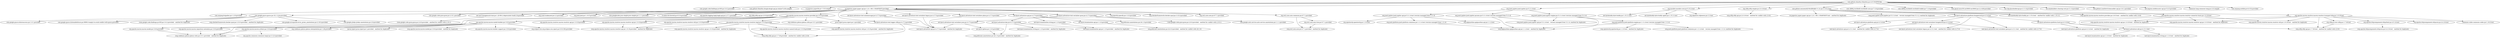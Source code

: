 digraph Slimefun__Slimefun4 {
	"com.github.slimefun:Slimefun:jar:4.9-UNOFFICIAL" -> "com.google.code.findbugs:jsr305:jar:3.0.2:provided" ; 
	"com.github.slimefun:Slimefun:jar:4.9-UNOFFICIAL" -> "com.github.Slimefun.dough:dough-api:jar:cb22e71335:compile" ; 
	"com.github.slimefun:Slimefun:jar:4.9-UNOFFICIAL" -> "io.papermc:paperlib:jar:1.0.8:compile" ; 
	"com.github.slimefun:Slimefun:jar:4.9-UNOFFICIAL" -> "io.papermc.paper:paper-api:jar:1.21.1-R0.1-SNAPSHOT:provided" ; 
	"com.github.slimefun:Slimefun:jar:4.9-UNOFFICIAL" -> "org.junit.jupiter:junit-jupiter:jar:5.11.4:test" ; 
	"com.github.slimefun:Slimefun:jar:4.9-UNOFFICIAL" -> "org.mockito:mockito-core:jar:5.15.2:test" ; 
	"com.github.slimefun:Slimefun:jar:4.9-UNOFFICIAL" -> "org.slf4j:slf4j-simple:jar:2.0.16:test" ; 
	"com.github.slimefun:Slimefun:jar:4.9-UNOFFICIAL" -> "com.github.seeseemelk:MockBukkit-v1.21:jar:3.133.2:test" ; 
	"com.github.slimefun:Slimefun:jar:4.9-UNOFFICIAL" -> "com.sk89q.worldedit:worldedit-core:jar:7.3.9:provided" ; 
	"com.github.slimefun:Slimefun:jar:4.9-UNOFFICIAL" -> "com.sk89q.worldedit:worldedit-bukkit:jar:7.3.9:provided" ; 
	"com.github.slimefun:Slimefun:jar:4.9-UNOFFICIAL" -> "com.gmail.nossr50.mcMMO:mcMMO:jar:2.2.029:provided" ; 
	"com.github.slimefun:Slimefun:jar:4.9-UNOFFICIAL" -> "me.clip:placeholderapi:jar:2.11.6:provided" ; 
	"com.github.slimefun:Slimefun:jar:4.9-UNOFFICIAL" -> "me.minebuilders:clearlag-core:jar:3.1.6:provided" ; 
	"com.github.slimefun:Slimefun:jar:4.9-UNOFFICIAL" -> "com.github.LoneDev6:itemsadder-api:jar:3.6.1:provided" ; 
	"com.github.slimefun:Slimefun:jar:4.9-UNOFFICIAL" -> "net.imprex:orebfuscator-api:jar:5.4.0:provided" ; 
	"com.github.slimefun:Slimefun:jar:4.9-UNOFFICIAL" -> "commons-lang:commons-lang:jar:2.6:compile" ; 
	"com.github.slimefun:Slimefun:jar:4.9-UNOFFICIAL" -> "com.mojang:authlib:jar:6.0.52:provided" ; 
	"io.papermc.paper:paper-api:jar:1.21.1-R0.1-SNAPSHOT:provided" -> "com.mojang:brigadier:jar:1.2.9:provided" ; 
	"io.papermc.paper:paper-api:jar:1.21.1-R0.1-SNAPSHOT:provided" -> "com.google.guava:guava:jar:32.1.2-jre:provided" ; 
	"io.papermc.paper:paper-api:jar:1.21.1-R0.1-SNAPSHOT:provided" -> "com.google.code.gson:gson:jar:2.10.1:provided" ; 
	"io.papermc.paper:paper-api:jar:1.21.1-R0.1-SNAPSHOT:provided" -> "net.md-5:bungeecord-chat:jar:1.20-R0.2-deprecated+build.18:provided" ; 
	"io.papermc.paper:paper-api:jar:1.21.1-R0.1-SNAPSHOT:provided" -> "org.yaml:snakeyaml:jar:2.2:provided" ; 
	"io.papermc.paper:paper-api:jar:1.21.1-R0.1-SNAPSHOT:provided" -> "org.joml:joml:jar:1.10.5:provided" ; 
	"io.papermc.paper:paper-api:jar:1.21.1-R0.1-SNAPSHOT:provided" -> "com.googlecode.json-simple:json-simple:jar:1.1.1:provided" ; 
	"io.papermc.paper:paper-api:jar:1.21.1-R0.1-SNAPSHOT:provided" -> "it.unimi.dsi:fastutil:jar:8.5.6:provided" ; 
	"io.papermc.paper:paper-api:jar:1.21.1-R0.1-SNAPSHOT:provided" -> "org.apache.logging.log4j:log4j-api:jar:2.17.1:provided" ; 
	"io.papermc.paper:paper-api:jar:1.21.1-R0.1-SNAPSHOT:provided" -> "org.slf4j:slf4j-api:jar:2.0.9:provided" ; 
	"io.papermc.paper:paper-api:jar:1.21.1-R0.1-SNAPSHOT:provided" -> "org.apache.maven:maven-resolver-provider:jar:3.9.6:provided" ; 
	"io.papermc.paper:paper-api:jar:1.21.1-R0.1-SNAPSHOT:provided" -> "org.jspecify:jspecify:jar:1.0.0:provided" ; 
	"io.papermc.paper:paper-api:jar:1.21.1-R0.1-SNAPSHOT:provided" -> "net.kyori:adventure-api:jar:4.17.0:provided" ; 
	"io.papermc.paper:paper-api:jar:1.21.1-R0.1-SNAPSHOT:provided" -> "net.kyori:adventure-text-minimessage:jar:4.17.0:provided" ; 
	"io.papermc.paper:paper-api:jar:1.21.1-R0.1-SNAPSHOT:provided" -> "net.kyori:adventure-text-serializer-gson:jar:4.17.0:provided" ; 
	"io.papermc.paper:paper-api:jar:1.21.1-R0.1-SNAPSHOT:provided" -> "net.kyori:adventure-text-serializer-legacy:jar:4.17.0:provided" ; 
	"io.papermc.paper:paper-api:jar:1.21.1-R0.1-SNAPSHOT:provided" -> "net.kyori:adventure-text-serializer-plain:jar:4.17.0:provided" ; 
	"io.papermc.paper:paper-api:jar:1.21.1-R0.1-SNAPSHOT:provided" -> "net.kyori:adventure-text-logger-slf4j:jar:4.17.0:provided" ; 
	"io.papermc.paper:paper-api:jar:1.21.1-R0.1-SNAPSHOT:provided" -> "org.checkerframework:checker-qual:jar:3.33.0:provided" ; 
	"io.papermc.paper:paper-api:jar:1.21.1-R0.1-SNAPSHOT:provided" -> "org.ow2.asm:asm:jar:9.7.1:provided" ; 
	"io.papermc.paper:paper-api:jar:1.21.1-R0.1-SNAPSHOT:provided" -> "org.ow2.asm:asm-commons:jar:9.7.1:provided" ; 
	"com.google.guava:guava:jar:32.1.2-jre:provided" -> "com.google.guava:failureaccess:jar:1.0.1:provided" ; 
	"com.google.guava:guava:jar:32.1.2-jre:provided" -> "com.google.guava:listenablefuture:jar:9999.0-empty-to-avoid-conflict-with-guava:provided" ; 
	"com.google.guava:guava:jar:32.1.2-jre:provided" -> "(com.google.code.findbugs:jsr305:jar:3.0.2:provided - omitted for duplicate)" ; 
	"com.google.guava:guava:jar:32.1.2-jre:provided" -> "(org.checkerframework:checker-qual:jar:3.33.0:provided - omitted for duplicate)" ; 
	"com.google.guava:guava:jar:32.1.2-jre:provided" -> "com.google.errorprone:error_prone_annotations:jar:2.18.0:provided" ; 
	"com.google.guava:guava:jar:32.1.2-jre:provided" -> "com.google.j2objc:j2objc-annotations:jar:2.8:provided" ; 
	"net.md-5:bungeecord-chat:jar:1.20-R0.2-deprecated+build.18:provided" -> "(com.google.code.gson:gson:jar:2.8.8:provided - omitted for conflict with 2.10.1)" ; 
	"org.apache.maven:maven-resolver-provider:jar:3.9.6:provided" -> "org.apache.maven:maven-model:jar:3.9.6:provided" ; 
	"org.apache.maven:maven-resolver-provider:jar:3.9.6:provided" -> "org.apache.maven:maven-model-builder:jar:3.9.6:provided" ; 
	"org.apache.maven:maven-resolver-provider:jar:3.9.6:provided" -> "org.apache.maven:maven-repository-metadata:jar:3.9.6:provided" ; 
	"org.apache.maven:maven-resolver-provider:jar:3.9.6:provided" -> "org.apache.maven.resolver:maven-resolver-api:jar:1.9.18:provided" ; 
	"org.apache.maven:maven-resolver-provider:jar:3.9.6:provided" -> "org.apache.maven.resolver:maven-resolver-spi:jar:1.9.18:provided" ; 
	"org.apache.maven:maven-resolver-provider:jar:3.9.6:provided" -> "org.apache.maven.resolver:maven-resolver-util:jar:1.9.18:provided" ; 
	"org.apache.maven:maven-resolver-provider:jar:3.9.6:provided" -> "org.apache.maven.resolver:maven-resolver-impl:jar:1.9.18:provided" ; 
	"org.apache.maven:maven-resolver-provider:jar:3.9.6:provided" -> "org.codehaus.plexus:plexus-utils:jar:3.5.1:provided" ; 
	"org.apache.maven:maven-resolver-provider:jar:3.9.6:provided" -> "javax.inject:javax.inject:jar:1:provided" ; 
	"org.apache.maven:maven-model:jar:3.9.6:provided" -> "(org.codehaus.plexus:plexus-utils:jar:3.5.1:provided - omitted for duplicate)" ; 
	"org.apache.maven:maven-model-builder:jar:3.9.6:provided" -> "(org.codehaus.plexus:plexus-utils:jar:3.5.1:provided - omitted for duplicate)" ; 
	"org.apache.maven:maven-model-builder:jar:3.9.6:provided" -> "org.codehaus.plexus:plexus-interpolation:jar:1.26:provided" ; 
	"org.apache.maven:maven-model-builder:jar:3.9.6:provided" -> "(javax.inject:javax.inject:jar:1:provided - omitted for duplicate)" ; 
	"org.apache.maven:maven-model-builder:jar:3.9.6:provided" -> "(org.apache.maven:maven-model:jar:3.9.6:provided - omitted for duplicate)" ; 
	"org.apache.maven:maven-model-builder:jar:3.9.6:provided" -> "org.apache.maven:maven-artifact:jar:3.9.6:provided" ; 
	"org.apache.maven:maven-model-builder:jar:3.9.6:provided" -> "org.apache.maven:maven-builder-support:jar:3.9.6:provided" ; 
	"org.apache.maven:maven-model-builder:jar:3.9.6:provided" -> "org.eclipse.sisu:org.eclipse.sisu.inject:jar:0.9.0.M2:provided" ; 
	"org.apache.maven:maven-artifact:jar:3.9.6:provided" -> "(org.codehaus.plexus:plexus-utils:jar:3.5.1:provided - omitted for duplicate)" ; 
	"org.apache.maven:maven-artifact:jar:3.9.6:provided" -> "org.apache.commons:commons-lang3:jar:3.12.0:provided" ; 
	"org.apache.maven:maven-repository-metadata:jar:3.9.6:provided" -> "(org.codehaus.plexus:plexus-utils:jar:3.5.1:provided - omitted for duplicate)" ; 
	"org.apache.maven.resolver:maven-resolver-spi:jar:1.9.18:provided" -> "(org.apache.maven.resolver:maven-resolver-api:jar:1.9.18:provided - omitted for duplicate)" ; 
	"org.apache.maven.resolver:maven-resolver-util:jar:1.9.18:provided" -> "(org.apache.maven.resolver:maven-resolver-api:jar:1.9.18:provided - omitted for duplicate)" ; 
	"org.apache.maven.resolver:maven-resolver-impl:jar:1.9.18:provided" -> "(org.apache.maven.resolver:maven-resolver-api:jar:1.9.18:provided - omitted for duplicate)" ; 
	"org.apache.maven.resolver:maven-resolver-impl:jar:1.9.18:provided" -> "(org.apache.maven.resolver:maven-resolver-spi:jar:1.9.18:provided - omitted for duplicate)" ; 
	"org.apache.maven.resolver:maven-resolver-impl:jar:1.9.18:provided" -> "org.apache.maven.resolver:maven-resolver-named-locks:jar:1.9.18:provided" ; 
	"org.apache.maven.resolver:maven-resolver-impl:jar:1.9.18:provided" -> "(org.apache.maven.resolver:maven-resolver-util:jar:1.9.18:provided - omitted for duplicate)" ; 
	"org.apache.maven.resolver:maven-resolver-impl:jar:1.9.18:provided" -> "(org.slf4j:slf4j-api:jar:1.7.36:provided - omitted for conflict with 2.0.9)" ; 
	"org.apache.maven.resolver:maven-resolver-named-locks:jar:1.9.18:provided" -> "(org.slf4j:slf4j-api:jar:1.7.36:provided - omitted for conflict with 2.0.9)" ; 
	"net.kyori:adventure-api:jar:4.17.0:provided" -> "net.kyori:adventure-key:jar:4.17.0:provided" ; 
	"net.kyori:adventure-api:jar:4.17.0:provided" -> "net.kyori:examination-api:jar:1.3.0:provided" ; 
	"net.kyori:adventure-api:jar:4.17.0:provided" -> "net.kyori:examination-string:jar:1.3.0:provided" ; 
	"net.kyori:adventure-api:jar:4.17.0:provided" -> "org.jetbrains:annotations:jar:24.1.0:provided" ; 
	"net.kyori:adventure-key:jar:4.17.0:provided" -> "(net.kyori:examination-api:jar:1.3.0:provided - omitted for duplicate)" ; 
	"net.kyori:adventure-key:jar:4.17.0:provided" -> "(net.kyori:examination-string:jar:1.3.0:provided - omitted for duplicate)" ; 
	"net.kyori:adventure-key:jar:4.17.0:provided" -> "(org.jetbrains:annotations:jar:24.1.0:provided - omitted for duplicate)" ; 
	"net.kyori:examination-api:jar:1.3.0:provided" -> "(org.jetbrains:annotations:jar:22.0.0:provided - omitted for conflict with 24.1.0)" ; 
	"net.kyori:examination-string:jar:1.3.0:provided" -> "(net.kyori:examination-api:jar:1.3.0:provided - omitted for duplicate)" ; 
	"net.kyori:adventure-text-minimessage:jar:4.17.0:provided" -> "(net.kyori:adventure-api:jar:4.17.0:provided - omitted for duplicate)" ; 
	"net.kyori:adventure-text-serializer-gson:jar:4.17.0:provided" -> "net.kyori:adventure-text-serializer-json:jar:4.17.0:provided" ; 
	"net.kyori:adventure-text-serializer-gson:jar:4.17.0:provided" -> "(com.google.code.gson:gson:jar:2.8.0:provided - omitted for conflict with 2.10.1)" ; 
	"net.kyori:adventure-text-serializer-gson:jar:4.17.0:provided" -> "com.google.auto.service:auto-service-annotations:jar:1.1.1:provided" ; 
	"net.kyori:adventure-text-serializer-json:jar:4.17.0:provided" -> "(net.kyori:adventure-api:jar:4.17.0:provided - omitted for duplicate)" ; 
	"net.kyori:adventure-text-serializer-json:jar:4.17.0:provided" -> "net.kyori:option:jar:1.0.0:provided" ; 
	"net.kyori:option:jar:1.0.0:provided" -> "(org.jetbrains:annotations:jar:24.1.0:provided - omitted for duplicate)" ; 
	"net.kyori:adventure-text-serializer-legacy:jar:4.17.0:provided" -> "(net.kyori:adventure-api:jar:4.17.0:provided - omitted for duplicate)" ; 
	"net.kyori:adventure-text-serializer-plain:jar:4.17.0:provided" -> "(net.kyori:adventure-api:jar:4.17.0:provided - omitted for duplicate)" ; 
	"net.kyori:adventure-text-logger-slf4j:jar:4.17.0:provided" -> "(net.kyori:adventure-api:jar:4.17.0:provided - omitted for duplicate)" ; 
	"net.kyori:adventure-text-logger-slf4j:jar:4.17.0:provided" -> "(org.slf4j:slf4j-api:jar:1.7.36:provided - omitted for conflict with 2.0.9)" ; 
	"org.ow2.asm:asm-commons:jar:9.7.1:provided" -> "(org.ow2.asm:asm:jar:9.7.1:provided - omitted for duplicate)" ; 
	"org.ow2.asm:asm-commons:jar:9.7.1:provided" -> "org.ow2.asm:asm-tree:jar:9.7.1:provided" ; 
	"org.ow2.asm:asm-tree:jar:9.7.1:provided" -> "(org.ow2.asm:asm:jar:9.7.1:provided - omitted for duplicate)" ; 
	"org.junit.jupiter:junit-jupiter:jar:5.11.4:test" -> "org.junit.jupiter:junit-jupiter-api:jar:5.11.4:test (version managed from 5.11.4)" ; 
	"org.junit.jupiter:junit-jupiter:jar:5.11.4:test" -> "org.junit.jupiter:junit-jupiter-params:jar:5.11.4:test (version managed from 5.11.4)" ; 
	"org.junit.jupiter:junit-jupiter:jar:5.11.4:test" -> "org.junit.jupiter:junit-jupiter-engine:jar:5.11.4:test (version managed from 5.11.4)" ; 
	"org.junit.jupiter:junit-jupiter-api:jar:5.11.4:test (version managed from 5.11.4)" -> "org.opentest4j:opentest4j:jar:1.3.0:test" ; 
	"org.junit.jupiter:junit-jupiter-api:jar:5.11.4:test (version managed from 5.11.4)" -> "org.junit.platform:junit-platform-commons:jar:1.11.4:test (version managed from 1.11.4)" ; 
	"org.junit.jupiter:junit-jupiter-api:jar:5.11.4:test (version managed from 5.11.4)" -> "org.apiguardian:apiguardian-api:jar:1.1.2:test" ; 
	"org.junit.platform:junit-platform-commons:jar:1.11.4:test (version managed from 1.11.4)" -> "(org.apiguardian:apiguardian-api:jar:1.1.2:test - omitted for duplicate)" ; 
	"org.junit.jupiter:junit-jupiter-params:jar:5.11.4:test (version managed from 5.11.4)" -> "(org.junit.jupiter:junit-jupiter-api:jar:5.11.4:test - version managed from 5.11.4; omitted for duplicate)" ; 
	"org.junit.jupiter:junit-jupiter-params:jar:5.11.4:test (version managed from 5.11.4)" -> "(org.apiguardian:apiguardian-api:jar:1.1.2:test - omitted for duplicate)" ; 
	"org.junit.jupiter:junit-jupiter-engine:jar:5.11.4:test (version managed from 5.11.4)" -> "org.junit.platform:junit-platform-engine:jar:1.11.4:test (version managed from 1.11.4)" ; 
	"org.junit.jupiter:junit-jupiter-engine:jar:5.11.4:test (version managed from 5.11.4)" -> "(org.junit.jupiter:junit-jupiter-api:jar:5.11.4:test - version managed from 5.11.4; omitted for duplicate)" ; 
	"org.junit.jupiter:junit-jupiter-engine:jar:5.11.4:test (version managed from 5.11.4)" -> "(org.apiguardian:apiguardian-api:jar:1.1.2:test - omitted for duplicate)" ; 
	"org.junit.platform:junit-platform-engine:jar:1.11.4:test (version managed from 1.11.4)" -> "(org.opentest4j:opentest4j:jar:1.3.0:test - omitted for duplicate)" ; 
	"org.junit.platform:junit-platform-engine:jar:1.11.4:test (version managed from 1.11.4)" -> "(org.junit.platform:junit-platform-commons:jar:1.11.4:test - version managed from 1.11.4; omitted for duplicate)" ; 
	"org.junit.platform:junit-platform-engine:jar:1.11.4:test (version managed from 1.11.4)" -> "(org.apiguardian:apiguardian-api:jar:1.1.2:test - omitted for duplicate)" ; 
	"org.mockito:mockito-core:jar:5.15.2:test" -> "net.bytebuddy:byte-buddy:jar:1.15.11:test" ; 
	"org.mockito:mockito-core:jar:5.15.2:test" -> "net.bytebuddy:byte-buddy-agent:jar:1.15.11:test" ; 
	"org.mockito:mockito-core:jar:5.15.2:test" -> "org.objenesis:objenesis:jar:3.3:test" ; 
	"org.slf4j:slf4j-simple:jar:2.0.16:test" -> "(org.slf4j:slf4j-api:jar:2.0.16:test - omitted for conflict with 2.0.9)" ; 
	"com.github.seeseemelk:MockBukkit-v1.21:jar:3.133.2:test" -> "(io.papermc.paper:paper-api:jar:1.21.1-R0.1-SNAPSHOT:test - omitted for duplicate)" ; 
	"com.github.seeseemelk:MockBukkit-v1.21:jar:3.133.2:test" -> "(org.junit.jupiter:junit-jupiter:jar:5.11.4:test - version managed from 5.11.2; omitted for duplicate)" ; 
	"com.github.seeseemelk:MockBukkit-v1.21:jar:3.133.2:test" -> "net.kyori:adventure-platform-bungeecord:jar:4.3.4:test" ; 
	"com.github.seeseemelk:MockBukkit-v1.21:jar:3.133.2:test" -> "(net.bytebuddy:byte-buddy:jar:1.15.4:test - omitted for conflict with 1.15.11)" ; 
	"com.github.seeseemelk:MockBukkit-v1.21:jar:3.133.2:test" -> "(org.apache.maven:maven-resolver-provider:jar:3.8.5:test - omitted for conflict with 3.9.6)" ; 
	"com.github.seeseemelk:MockBukkit-v1.21:jar:3.133.2:test" -> "org.apache.maven.resolver:maven-resolver-connector-basic:jar:1.9.18:test" ; 
	"com.github.seeseemelk:MockBukkit-v1.21:jar:3.133.2:test" -> "org.apache.maven.resolver:maven-resolver-transport-http:jar:1.9.18:test" ; 
	"net.kyori:adventure-platform-bungeecord:jar:4.3.4:test" -> "net.kyori:adventure-platform-api:jar:4.3.4:test" ; 
	"net.kyori:adventure-platform-bungeecord:jar:4.3.4:test" -> "(net.kyori:adventure-text-serializer-legacy:jar:4.13.1:test - omitted for conflict with 4.17.0)" ; 
	"net.kyori:adventure-platform-bungeecord:jar:4.3.4:test" -> "(net.kyori:adventure-text-serializer-gson:jar:4.13.1:test - omitted for conflict with 4.17.0)" ; 
	"net.kyori:adventure-platform-bungeecord:jar:4.3.4:test" -> "net.kyori:adventure-text-serializer-bungeecord:jar:4.3.4:test" ; 
	"net.kyori:adventure-platform-bungeecord:jar:4.3.4:test" -> "net.kyori:adventure-platform-facet:jar:4.3.4:test" ; 
	"net.kyori:adventure-platform-api:jar:4.3.4:test" -> "(net.kyori:adventure-api:jar:4.13.1:test - omitted for conflict with 4.17.0)" ; 
	"net.kyori:adventure-text-serializer-bungeecord:jar:4.3.4:test" -> "(net.kyori:adventure-api:jar:4.13.1:test - omitted for conflict with 4.17.0)" ; 
	"net.kyori:adventure-text-serializer-bungeecord:jar:4.3.4:test" -> "(net.kyori:adventure-text-serializer-legacy:jar:4.13.1:test - omitted for conflict with 4.17.0)" ; 
	"net.kyori:adventure-text-serializer-bungeecord:jar:4.3.4:test" -> "(net.kyori:adventure-text-serializer-gson:jar:4.13.1:test - omitted for conflict with 4.17.0)" ; 
	"net.kyori:adventure-platform-facet:jar:4.3.4:test" -> "(net.kyori:adventure-platform-api:jar:4.3.4:test - omitted for duplicate)" ; 
	"net.kyori:adventure-platform-facet:jar:4.3.4:test" -> "net.kyori:adventure-nbt:jar:4.13.1:test" ; 
	"net.kyori:adventure-nbt:jar:4.13.1:test" -> "(net.kyori:examination-api:jar:1.3.0:test - omitted for duplicate)" ; 
	"net.kyori:adventure-nbt:jar:4.13.1:test" -> "(net.kyori:examination-string:jar:1.3.0:test - omitted for duplicate)" ; 
	"org.apache.maven.resolver:maven-resolver-connector-basic:jar:1.9.18:test" -> "(org.apache.maven.resolver:maven-resolver-api:jar:1.9.18:test - omitted for duplicate)" ; 
	"org.apache.maven.resolver:maven-resolver-connector-basic:jar:1.9.18:test" -> "(org.apache.maven.resolver:maven-resolver-spi:jar:1.9.18:test - omitted for duplicate)" ; 
	"org.apache.maven.resolver:maven-resolver-connector-basic:jar:1.9.18:test" -> "(org.apache.maven.resolver:maven-resolver-util:jar:1.9.18:test - omitted for duplicate)" ; 
	"org.apache.maven.resolver:maven-resolver-connector-basic:jar:1.9.18:test" -> "(org.slf4j:slf4j-api:jar:1.7.36:test - omitted for conflict with 2.0.9)" ; 
	"org.apache.maven.resolver:maven-resolver-transport-http:jar:1.9.18:test" -> "(org.apache.maven.resolver:maven-resolver-api:jar:1.9.18:test - omitted for duplicate)" ; 
	"org.apache.maven.resolver:maven-resolver-transport-http:jar:1.9.18:test" -> "(org.apache.maven.resolver:maven-resolver-spi:jar:1.9.18:test - omitted for duplicate)" ; 
	"org.apache.maven.resolver:maven-resolver-transport-http:jar:1.9.18:test" -> "(org.apache.maven.resolver:maven-resolver-util:jar:1.9.18:test - omitted for duplicate)" ; 
	"org.apache.maven.resolver:maven-resolver-transport-http:jar:1.9.18:test" -> "org.apache.httpcomponents:httpclient:jar:4.5.14:test" ; 
	"org.apache.maven.resolver:maven-resolver-transport-http:jar:1.9.18:test" -> "org.apache.httpcomponents:httpcore:jar:4.4.16:test" ; 
	"org.apache.maven.resolver:maven-resolver-transport-http:jar:1.9.18:test" -> "commons-codec:commons-codec:jar:1.16.0:test" ; 
	"org.apache.maven.resolver:maven-resolver-transport-http:jar:1.9.18:test" -> "org.slf4j:jcl-over-slf4j:jar:1.7.36:test" ; 
	"org.apache.maven.resolver:maven-resolver-transport-http:jar:1.9.18:test" -> "(org.slf4j:slf4j-api:jar:1.7.36:test - omitted for conflict with 2.0.9)" ; 
	"org.apache.httpcomponents:httpclient:jar:4.5.14:test" -> "(org.apache.httpcomponents:httpcore:jar:4.4.16:test - omitted for duplicate)" ; 
	"org.slf4j:jcl-over-slf4j:jar:1.7.36:test" -> "(org.slf4j:slf4j-api:jar:1.7.36:test - omitted for conflict with 2.0.9)" ; 
}
